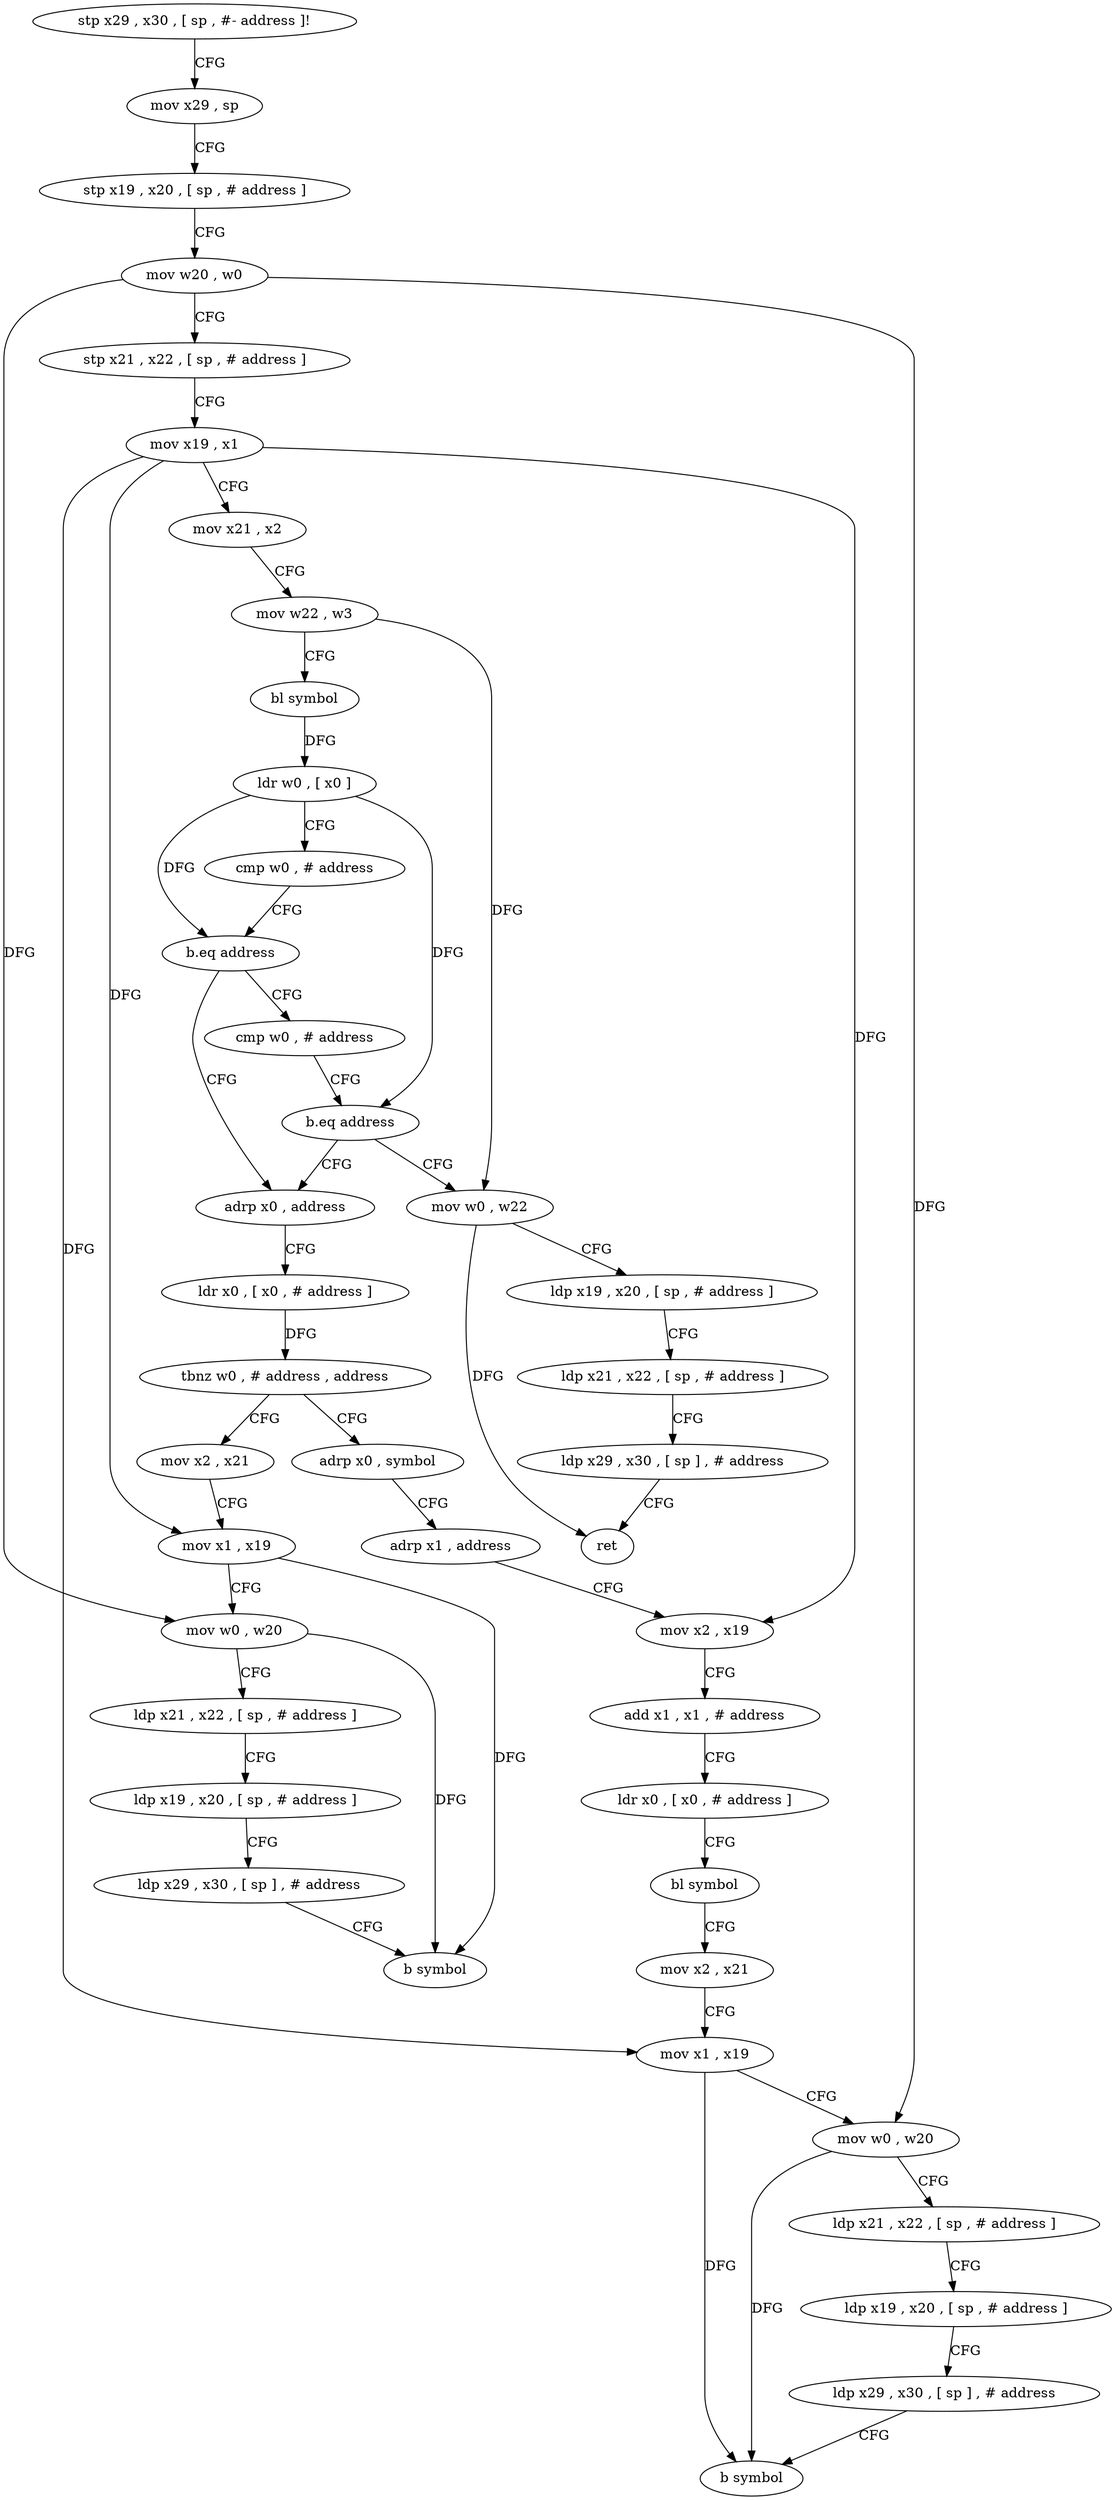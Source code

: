digraph "func" {
"4254008" [label = "stp x29 , x30 , [ sp , #- address ]!" ]
"4254012" [label = "mov x29 , sp" ]
"4254016" [label = "stp x19 , x20 , [ sp , # address ]" ]
"4254020" [label = "mov w20 , w0" ]
"4254024" [label = "stp x21 , x22 , [ sp , # address ]" ]
"4254028" [label = "mov x19 , x1" ]
"4254032" [label = "mov x21 , x2" ]
"4254036" [label = "mov w22 , w3" ]
"4254040" [label = "bl symbol" ]
"4254044" [label = "ldr w0 , [ x0 ]" ]
"4254048" [label = "cmp w0 , # address" ]
"4254052" [label = "b.eq address" ]
"4254088" [label = "adrp x0 , address" ]
"4254056" [label = "cmp w0 , # address" ]
"4254092" [label = "ldr x0 , [ x0 , # address ]" ]
"4254096" [label = "tbnz w0 , # address , address" ]
"4254128" [label = "adrp x0 , symbol" ]
"4254100" [label = "mov x2 , x21" ]
"4254060" [label = "b.eq address" ]
"4254064" [label = "mov w0 , w22" ]
"4254132" [label = "adrp x1 , address" ]
"4254136" [label = "mov x2 , x19" ]
"4254140" [label = "add x1 , x1 , # address" ]
"4254144" [label = "ldr x0 , [ x0 , # address ]" ]
"4254148" [label = "bl symbol" ]
"4254152" [label = "mov x2 , x21" ]
"4254156" [label = "mov x1 , x19" ]
"4254160" [label = "mov w0 , w20" ]
"4254164" [label = "ldp x21 , x22 , [ sp , # address ]" ]
"4254168" [label = "ldp x19 , x20 , [ sp , # address ]" ]
"4254172" [label = "ldp x29 , x30 , [ sp ] , # address" ]
"4254176" [label = "b symbol" ]
"4254104" [label = "mov x1 , x19" ]
"4254108" [label = "mov w0 , w20" ]
"4254112" [label = "ldp x21 , x22 , [ sp , # address ]" ]
"4254116" [label = "ldp x19 , x20 , [ sp , # address ]" ]
"4254120" [label = "ldp x29 , x30 , [ sp ] , # address" ]
"4254124" [label = "b symbol" ]
"4254068" [label = "ldp x19 , x20 , [ sp , # address ]" ]
"4254072" [label = "ldp x21 , x22 , [ sp , # address ]" ]
"4254076" [label = "ldp x29 , x30 , [ sp ] , # address" ]
"4254080" [label = "ret" ]
"4254008" -> "4254012" [ label = "CFG" ]
"4254012" -> "4254016" [ label = "CFG" ]
"4254016" -> "4254020" [ label = "CFG" ]
"4254020" -> "4254024" [ label = "CFG" ]
"4254020" -> "4254160" [ label = "DFG" ]
"4254020" -> "4254108" [ label = "DFG" ]
"4254024" -> "4254028" [ label = "CFG" ]
"4254028" -> "4254032" [ label = "CFG" ]
"4254028" -> "4254136" [ label = "DFG" ]
"4254028" -> "4254156" [ label = "DFG" ]
"4254028" -> "4254104" [ label = "DFG" ]
"4254032" -> "4254036" [ label = "CFG" ]
"4254036" -> "4254040" [ label = "CFG" ]
"4254036" -> "4254064" [ label = "DFG" ]
"4254040" -> "4254044" [ label = "DFG" ]
"4254044" -> "4254048" [ label = "CFG" ]
"4254044" -> "4254052" [ label = "DFG" ]
"4254044" -> "4254060" [ label = "DFG" ]
"4254048" -> "4254052" [ label = "CFG" ]
"4254052" -> "4254088" [ label = "CFG" ]
"4254052" -> "4254056" [ label = "CFG" ]
"4254088" -> "4254092" [ label = "CFG" ]
"4254056" -> "4254060" [ label = "CFG" ]
"4254092" -> "4254096" [ label = "DFG" ]
"4254096" -> "4254128" [ label = "CFG" ]
"4254096" -> "4254100" [ label = "CFG" ]
"4254128" -> "4254132" [ label = "CFG" ]
"4254100" -> "4254104" [ label = "CFG" ]
"4254060" -> "4254088" [ label = "CFG" ]
"4254060" -> "4254064" [ label = "CFG" ]
"4254064" -> "4254068" [ label = "CFG" ]
"4254064" -> "4254080" [ label = "DFG" ]
"4254132" -> "4254136" [ label = "CFG" ]
"4254136" -> "4254140" [ label = "CFG" ]
"4254140" -> "4254144" [ label = "CFG" ]
"4254144" -> "4254148" [ label = "CFG" ]
"4254148" -> "4254152" [ label = "CFG" ]
"4254152" -> "4254156" [ label = "CFG" ]
"4254156" -> "4254160" [ label = "CFG" ]
"4254156" -> "4254176" [ label = "DFG" ]
"4254160" -> "4254164" [ label = "CFG" ]
"4254160" -> "4254176" [ label = "DFG" ]
"4254164" -> "4254168" [ label = "CFG" ]
"4254168" -> "4254172" [ label = "CFG" ]
"4254172" -> "4254176" [ label = "CFG" ]
"4254104" -> "4254108" [ label = "CFG" ]
"4254104" -> "4254124" [ label = "DFG" ]
"4254108" -> "4254112" [ label = "CFG" ]
"4254108" -> "4254124" [ label = "DFG" ]
"4254112" -> "4254116" [ label = "CFG" ]
"4254116" -> "4254120" [ label = "CFG" ]
"4254120" -> "4254124" [ label = "CFG" ]
"4254068" -> "4254072" [ label = "CFG" ]
"4254072" -> "4254076" [ label = "CFG" ]
"4254076" -> "4254080" [ label = "CFG" ]
}
